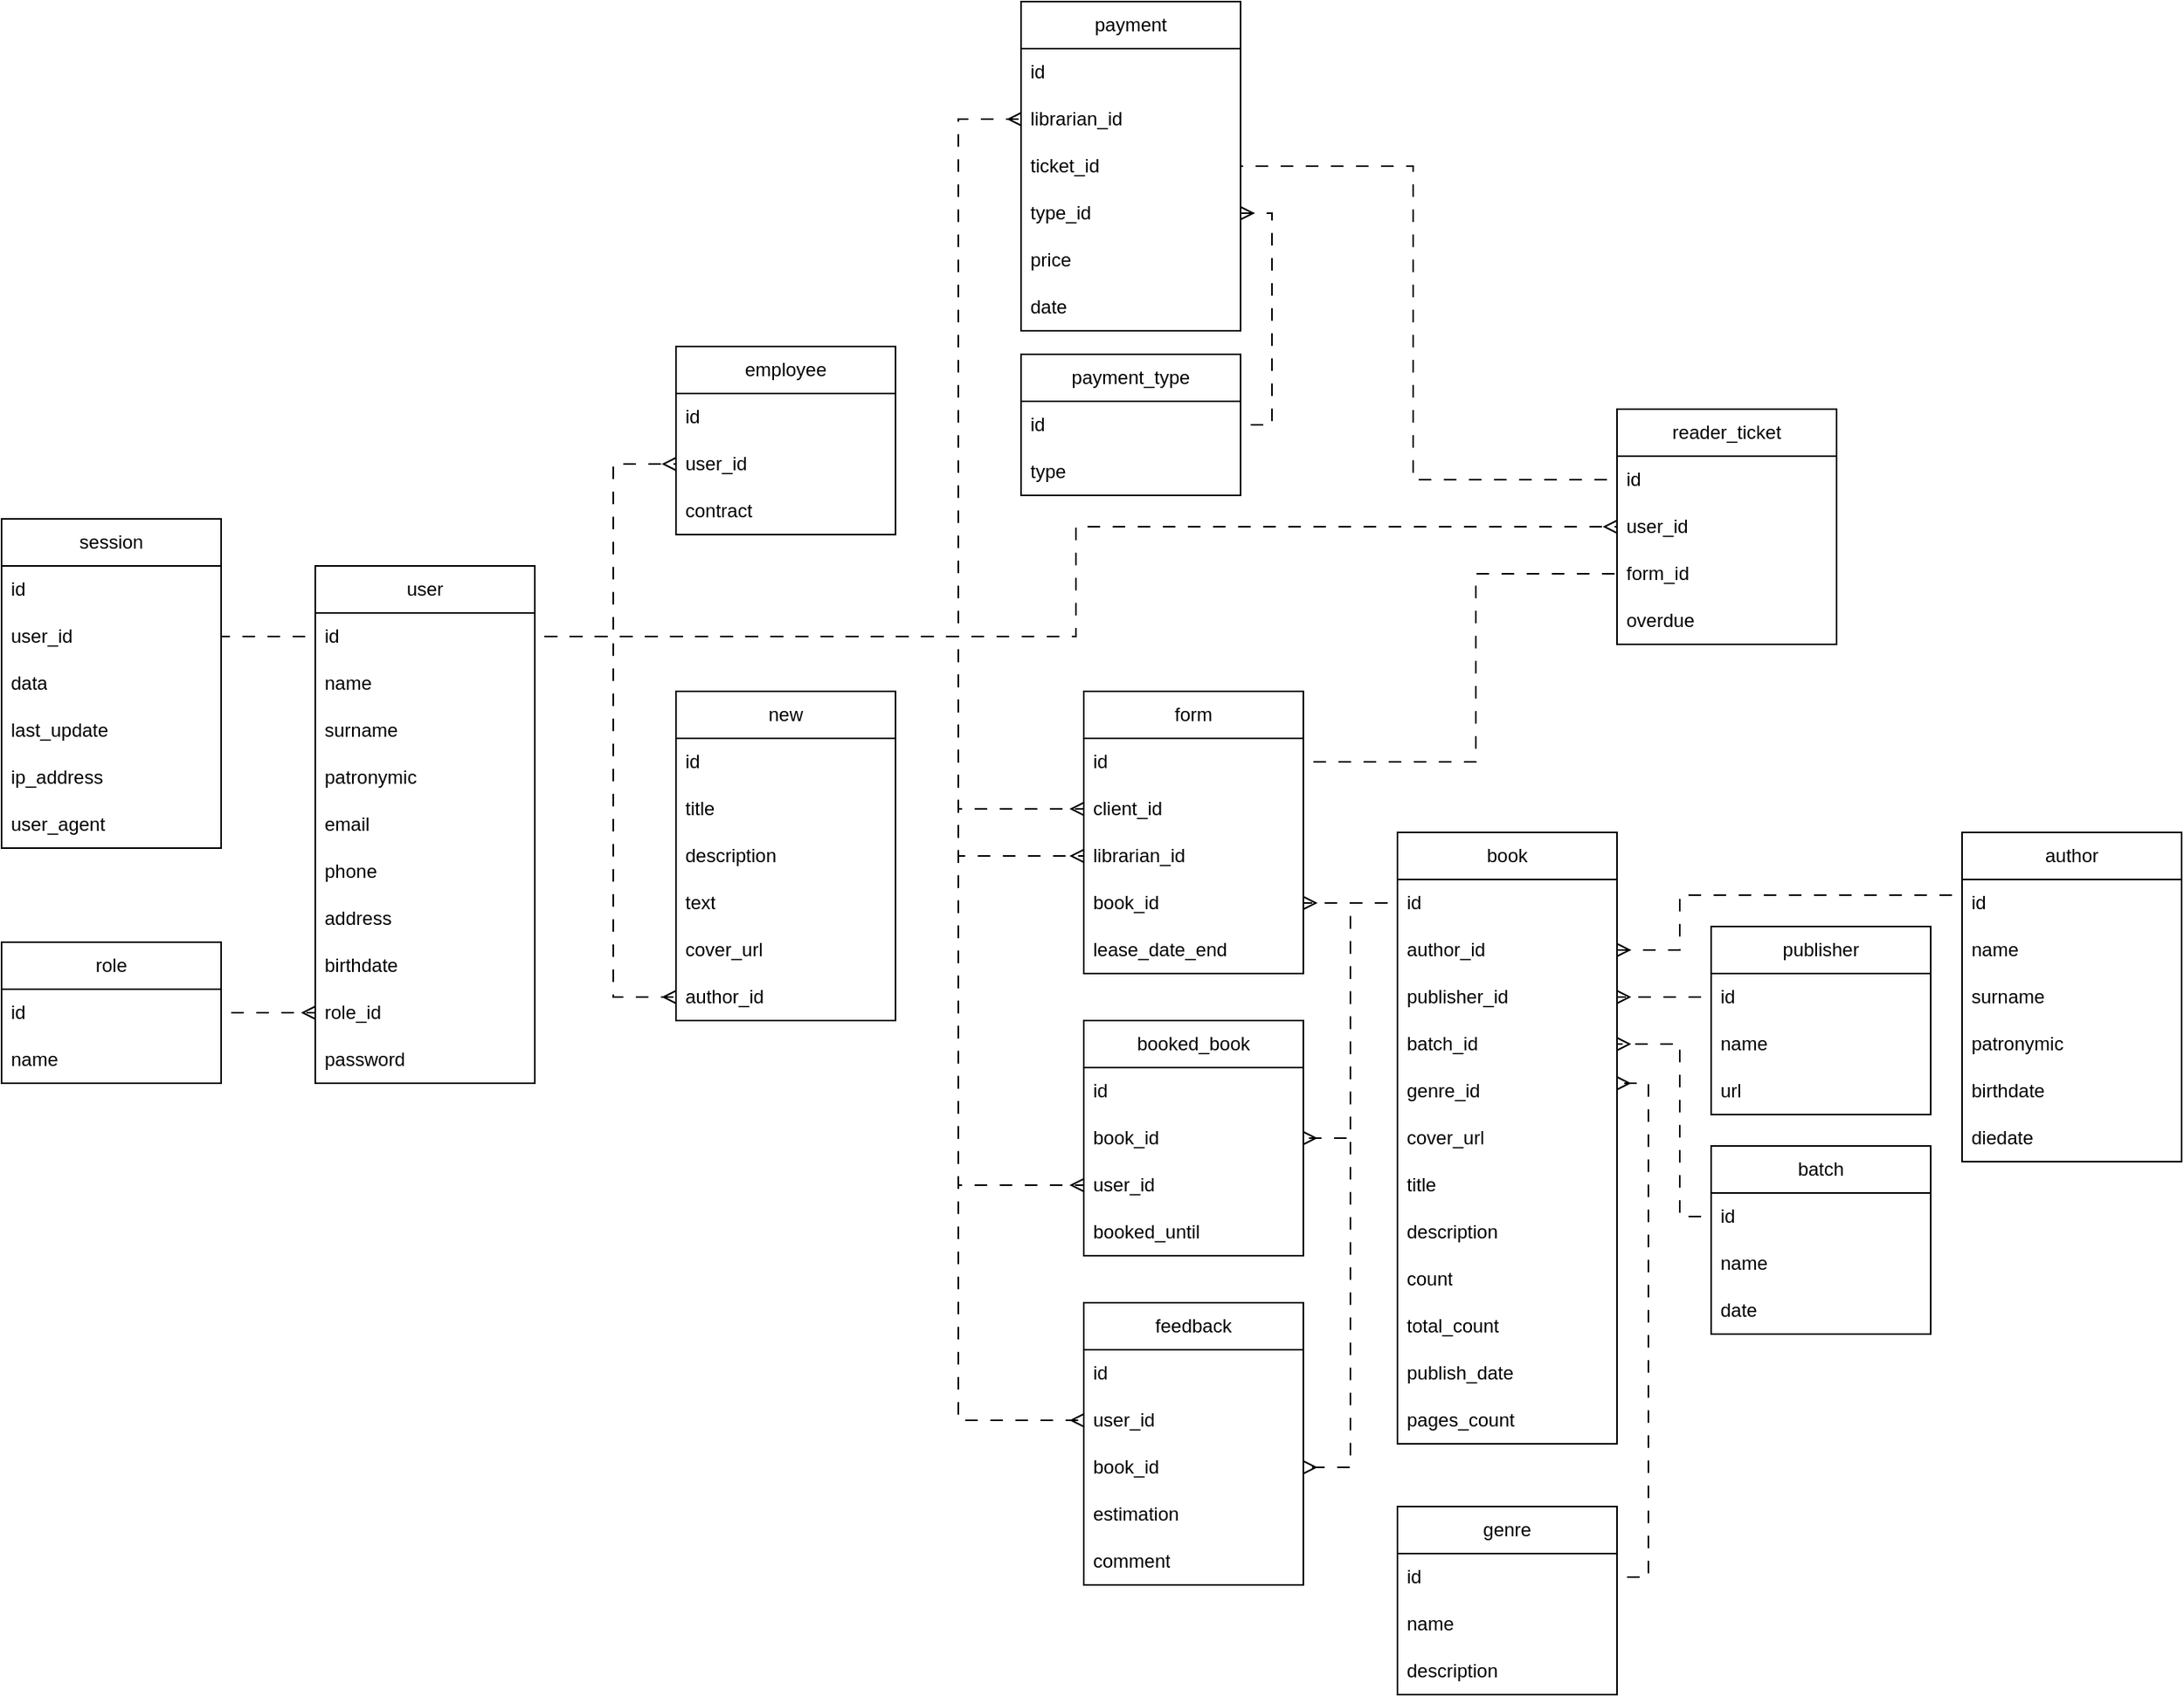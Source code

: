 <mxfile version="24.9.2">
  <diagram name="Страница — 1" id="x3DZr09e06USBemfQoxA">
    <mxGraphModel dx="2497" dy="1691" grid="1" gridSize="10" guides="1" tooltips="1" connect="1" arrows="1" fold="1" page="0" pageScale="1" pageWidth="827" pageHeight="1169" math="0" shadow="0">
      <root>
        <mxCell id="0" />
        <mxCell id="1" parent="0" />
        <mxCell id="3s7ZF_VTcSp_Qbl8WZX--1" value="user" style="swimlane;fontStyle=0;childLayout=stackLayout;horizontal=1;startSize=30;horizontalStack=0;resizeParent=1;resizeParentMax=0;resizeLast=0;collapsible=1;marginBottom=0;whiteSpace=wrap;html=1;" parent="1" vertex="1">
          <mxGeometry x="340" y="170" width="140" height="330" as="geometry" />
        </mxCell>
        <mxCell id="3s7ZF_VTcSp_Qbl8WZX--2" value="id" style="text;strokeColor=none;fillColor=none;align=left;verticalAlign=middle;spacingLeft=4;spacingRight=4;overflow=hidden;points=[[0,0.5],[1,0.5]];portConstraint=eastwest;rotatable=0;whiteSpace=wrap;html=1;" parent="3s7ZF_VTcSp_Qbl8WZX--1" vertex="1">
          <mxGeometry y="30" width="140" height="30" as="geometry" />
        </mxCell>
        <mxCell id="3s7ZF_VTcSp_Qbl8WZX--3" value="name" style="text;strokeColor=none;fillColor=none;align=left;verticalAlign=middle;spacingLeft=4;spacingRight=4;overflow=hidden;points=[[0,0.5],[1,0.5]];portConstraint=eastwest;rotatable=0;whiteSpace=wrap;html=1;" parent="3s7ZF_VTcSp_Qbl8WZX--1" vertex="1">
          <mxGeometry y="60" width="140" height="30" as="geometry" />
        </mxCell>
        <mxCell id="3s7ZF_VTcSp_Qbl8WZX--4" value="surname" style="text;strokeColor=none;fillColor=none;align=left;verticalAlign=middle;spacingLeft=4;spacingRight=4;overflow=hidden;points=[[0,0.5],[1,0.5]];portConstraint=eastwest;rotatable=0;whiteSpace=wrap;html=1;" parent="3s7ZF_VTcSp_Qbl8WZX--1" vertex="1">
          <mxGeometry y="90" width="140" height="30" as="geometry" />
        </mxCell>
        <mxCell id="3s7ZF_VTcSp_Qbl8WZX--5" value="patronymic" style="text;strokeColor=none;fillColor=none;align=left;verticalAlign=middle;spacingLeft=4;spacingRight=4;overflow=hidden;points=[[0,0.5],[1,0.5]];portConstraint=eastwest;rotatable=0;whiteSpace=wrap;html=1;" parent="3s7ZF_VTcSp_Qbl8WZX--1" vertex="1">
          <mxGeometry y="120" width="140" height="30" as="geometry" />
        </mxCell>
        <mxCell id="3s7ZF_VTcSp_Qbl8WZX--6" value="email" style="text;strokeColor=none;fillColor=none;align=left;verticalAlign=middle;spacingLeft=4;spacingRight=4;overflow=hidden;points=[[0,0.5],[1,0.5]];portConstraint=eastwest;rotatable=0;whiteSpace=wrap;html=1;" parent="3s7ZF_VTcSp_Qbl8WZX--1" vertex="1">
          <mxGeometry y="150" width="140" height="30" as="geometry" />
        </mxCell>
        <mxCell id="3s7ZF_VTcSp_Qbl8WZX--7" value="phone" style="text;strokeColor=none;fillColor=none;align=left;verticalAlign=middle;spacingLeft=4;spacingRight=4;overflow=hidden;points=[[0,0.5],[1,0.5]];portConstraint=eastwest;rotatable=0;whiteSpace=wrap;html=1;" parent="3s7ZF_VTcSp_Qbl8WZX--1" vertex="1">
          <mxGeometry y="180" width="140" height="30" as="geometry" />
        </mxCell>
        <mxCell id="3s7ZF_VTcSp_Qbl8WZX--8" value="address" style="text;strokeColor=none;fillColor=none;align=left;verticalAlign=middle;spacingLeft=4;spacingRight=4;overflow=hidden;points=[[0,0.5],[1,0.5]];portConstraint=eastwest;rotatable=0;whiteSpace=wrap;html=1;" parent="3s7ZF_VTcSp_Qbl8WZX--1" vertex="1">
          <mxGeometry y="210" width="140" height="30" as="geometry" />
        </mxCell>
        <mxCell id="3s7ZF_VTcSp_Qbl8WZX--68" value="birthdate" style="text;strokeColor=none;fillColor=none;align=left;verticalAlign=middle;spacingLeft=4;spacingRight=4;overflow=hidden;points=[[0,0.5],[1,0.5]];portConstraint=eastwest;rotatable=0;whiteSpace=wrap;html=1;" parent="3s7ZF_VTcSp_Qbl8WZX--1" vertex="1">
          <mxGeometry y="240" width="140" height="30" as="geometry" />
        </mxCell>
        <mxCell id="3s7ZF_VTcSp_Qbl8WZX--79" value="role_id" style="text;strokeColor=none;fillColor=none;align=left;verticalAlign=middle;spacingLeft=4;spacingRight=4;overflow=hidden;points=[[0,0.5],[1,0.5]];portConstraint=eastwest;rotatable=0;whiteSpace=wrap;html=1;" parent="3s7ZF_VTcSp_Qbl8WZX--1" vertex="1">
          <mxGeometry y="270" width="140" height="30" as="geometry" />
        </mxCell>
        <mxCell id="3s7ZF_VTcSp_Qbl8WZX--134" value="password" style="text;strokeColor=none;fillColor=none;align=left;verticalAlign=middle;spacingLeft=4;spacingRight=4;overflow=hidden;points=[[0,0.5],[1,0.5]];portConstraint=eastwest;rotatable=0;whiteSpace=wrap;html=1;" parent="3s7ZF_VTcSp_Qbl8WZX--1" vertex="1">
          <mxGeometry y="300" width="140" height="30" as="geometry" />
        </mxCell>
        <mxCell id="3s7ZF_VTcSp_Qbl8WZX--22" value="&lt;span style=&quot;white-space-collapse: preserve;&quot; data-src-align=&quot;0:12&quot; class=&quot;EzKURWReUAB5oZgtQNkl&quot;&gt;employee&lt;/span&gt;" style="swimlane;fontStyle=0;childLayout=stackLayout;horizontal=1;startSize=30;horizontalStack=0;resizeParent=1;resizeParentMax=0;resizeLast=0;collapsible=1;marginBottom=0;whiteSpace=wrap;html=1;" parent="1" vertex="1">
          <mxGeometry x="570" y="30" width="140" height="120" as="geometry" />
        </mxCell>
        <mxCell id="3s7ZF_VTcSp_Qbl8WZX--23" value="id" style="text;strokeColor=none;fillColor=none;align=left;verticalAlign=middle;spacingLeft=4;spacingRight=4;overflow=hidden;points=[[0,0.5],[1,0.5]];portConstraint=eastwest;rotatable=0;whiteSpace=wrap;html=1;" parent="3s7ZF_VTcSp_Qbl8WZX--22" vertex="1">
          <mxGeometry y="30" width="140" height="30" as="geometry" />
        </mxCell>
        <mxCell id="3s7ZF_VTcSp_Qbl8WZX--24" value="user_id" style="text;strokeColor=none;fillColor=none;align=left;verticalAlign=middle;spacingLeft=4;spacingRight=4;overflow=hidden;points=[[0,0.5],[1,0.5]];portConstraint=eastwest;rotatable=0;whiteSpace=wrap;html=1;" parent="3s7ZF_VTcSp_Qbl8WZX--22" vertex="1">
          <mxGeometry y="60" width="140" height="30" as="geometry" />
        </mxCell>
        <mxCell id="3s7ZF_VTcSp_Qbl8WZX--25" value="contract" style="text;strokeColor=none;fillColor=none;align=left;verticalAlign=middle;spacingLeft=4;spacingRight=4;overflow=hidden;points=[[0,0.5],[1,0.5]];portConstraint=eastwest;rotatable=0;whiteSpace=wrap;html=1;" parent="3s7ZF_VTcSp_Qbl8WZX--22" vertex="1">
          <mxGeometry y="90" width="140" height="30" as="geometry" />
        </mxCell>
        <mxCell id="3s7ZF_VTcSp_Qbl8WZX--28" value="book" style="swimlane;fontStyle=0;childLayout=stackLayout;horizontal=1;startSize=30;horizontalStack=0;resizeParent=1;resizeParentMax=0;resizeLast=0;collapsible=1;marginBottom=0;whiteSpace=wrap;html=1;" parent="1" vertex="1">
          <mxGeometry x="1030" y="340" width="140" height="390" as="geometry" />
        </mxCell>
        <mxCell id="3s7ZF_VTcSp_Qbl8WZX--29" value="id" style="text;strokeColor=none;fillColor=none;align=left;verticalAlign=middle;spacingLeft=4;spacingRight=4;overflow=hidden;points=[[0,0.5],[1,0.5]];portConstraint=eastwest;rotatable=0;whiteSpace=wrap;html=1;" parent="3s7ZF_VTcSp_Qbl8WZX--28" vertex="1">
          <mxGeometry y="30" width="140" height="30" as="geometry" />
        </mxCell>
        <mxCell id="3s7ZF_VTcSp_Qbl8WZX--32" value="author_id" style="text;strokeColor=none;fillColor=none;align=left;verticalAlign=middle;spacingLeft=4;spacingRight=4;overflow=hidden;points=[[0,0.5],[1,0.5]];portConstraint=eastwest;rotatable=0;whiteSpace=wrap;html=1;" parent="3s7ZF_VTcSp_Qbl8WZX--28" vertex="1">
          <mxGeometry y="60" width="140" height="30" as="geometry" />
        </mxCell>
        <mxCell id="3s7ZF_VTcSp_Qbl8WZX--33" value="publisher_id" style="text;strokeColor=none;fillColor=none;align=left;verticalAlign=middle;spacingLeft=4;spacingRight=4;overflow=hidden;points=[[0,0.5],[1,0.5]];portConstraint=eastwest;rotatable=0;whiteSpace=wrap;html=1;" parent="3s7ZF_VTcSp_Qbl8WZX--28" vertex="1">
          <mxGeometry y="90" width="140" height="30" as="geometry" />
        </mxCell>
        <mxCell id="4Bo3Z1-ON3qH_WdQcIwS-4" value="&lt;div style=&quot;text-align: center;&quot;&gt;&lt;span style=&quot;background-color: initial;&quot;&gt;batch_id&lt;/span&gt;&lt;/div&gt;" style="text;strokeColor=none;fillColor=none;align=left;verticalAlign=middle;spacingLeft=4;spacingRight=4;overflow=hidden;points=[[0,0.5],[1,0.5]];portConstraint=eastwest;rotatable=0;whiteSpace=wrap;html=1;" parent="3s7ZF_VTcSp_Qbl8WZX--28" vertex="1">
          <mxGeometry y="120" width="140" height="30" as="geometry" />
        </mxCell>
        <mxCell id="AqPp2Z95s11_soPEyo5p-47" value="&lt;span style=&quot;text-align: center; white-space-collapse: preserve;&quot;&gt;genre_id&lt;/span&gt;" style="text;strokeColor=none;fillColor=none;align=left;verticalAlign=middle;spacingLeft=4;spacingRight=4;overflow=hidden;points=[[0,0.5],[1,0.5]];portConstraint=eastwest;rotatable=0;whiteSpace=wrap;html=1;" parent="3s7ZF_VTcSp_Qbl8WZX--28" vertex="1">
          <mxGeometry y="150" width="140" height="30" as="geometry" />
        </mxCell>
        <mxCell id="3s7ZF_VTcSp_Qbl8WZX--103" value="cover_url" style="text;strokeColor=none;fillColor=none;align=left;verticalAlign=middle;spacingLeft=4;spacingRight=4;overflow=hidden;points=[[0,0.5],[1,0.5]];portConstraint=eastwest;rotatable=0;whiteSpace=wrap;html=1;" parent="3s7ZF_VTcSp_Qbl8WZX--28" vertex="1">
          <mxGeometry y="180" width="140" height="30" as="geometry" />
        </mxCell>
        <mxCell id="3s7ZF_VTcSp_Qbl8WZX--30" value="title" style="text;strokeColor=none;fillColor=none;align=left;verticalAlign=middle;spacingLeft=4;spacingRight=4;overflow=hidden;points=[[0,0.5],[1,0.5]];portConstraint=eastwest;rotatable=0;whiteSpace=wrap;html=1;" parent="3s7ZF_VTcSp_Qbl8WZX--28" vertex="1">
          <mxGeometry y="210" width="140" height="30" as="geometry" />
        </mxCell>
        <mxCell id="3s7ZF_VTcSp_Qbl8WZX--31" value="description" style="text;strokeColor=none;fillColor=none;align=left;verticalAlign=middle;spacingLeft=4;spacingRight=4;overflow=hidden;points=[[0,0.5],[1,0.5]];portConstraint=eastwest;rotatable=0;whiteSpace=wrap;html=1;" parent="3s7ZF_VTcSp_Qbl8WZX--28" vertex="1">
          <mxGeometry y="240" width="140" height="30" as="geometry" />
        </mxCell>
        <mxCell id="3s7ZF_VTcSp_Qbl8WZX--45" value="count" style="text;strokeColor=none;fillColor=none;align=left;verticalAlign=middle;spacingLeft=4;spacingRight=4;overflow=hidden;points=[[0,0.5],[1,0.5]];portConstraint=eastwest;rotatable=0;whiteSpace=wrap;html=1;" parent="3s7ZF_VTcSp_Qbl8WZX--28" vertex="1">
          <mxGeometry y="270" width="140" height="30" as="geometry" />
        </mxCell>
        <mxCell id="4Bo3Z1-ON3qH_WdQcIwS-11" value="total_count" style="text;strokeColor=none;fillColor=none;align=left;verticalAlign=middle;spacingLeft=4;spacingRight=4;overflow=hidden;points=[[0,0.5],[1,0.5]];portConstraint=eastwest;rotatable=0;whiteSpace=wrap;html=1;" parent="3s7ZF_VTcSp_Qbl8WZX--28" vertex="1">
          <mxGeometry y="300" width="140" height="30" as="geometry" />
        </mxCell>
        <mxCell id="4Bo3Z1-ON3qH_WdQcIwS-3" value="&lt;span style=&quot;text-align: center;&quot;&gt;publish_date&lt;/span&gt;" style="text;strokeColor=none;fillColor=none;align=left;verticalAlign=middle;spacingLeft=4;spacingRight=4;overflow=hidden;points=[[0,0.5],[1,0.5]];portConstraint=eastwest;rotatable=0;whiteSpace=wrap;html=1;" parent="3s7ZF_VTcSp_Qbl8WZX--28" vertex="1">
          <mxGeometry y="330" width="140" height="30" as="geometry" />
        </mxCell>
        <mxCell id="4Bo3Z1-ON3qH_WdQcIwS-1" value="pages_count" style="text;strokeColor=none;fillColor=none;align=left;verticalAlign=middle;spacingLeft=4;spacingRight=4;overflow=hidden;points=[[0,0.5],[1,0.5]];portConstraint=eastwest;rotatable=0;whiteSpace=wrap;html=1;" parent="3s7ZF_VTcSp_Qbl8WZX--28" vertex="1">
          <mxGeometry y="360" width="140" height="30" as="geometry" />
        </mxCell>
        <mxCell id="3s7ZF_VTcSp_Qbl8WZX--35" value="form" style="swimlane;fontStyle=0;childLayout=stackLayout;horizontal=1;startSize=30;horizontalStack=0;resizeParent=1;resizeParentMax=0;resizeLast=0;collapsible=1;marginBottom=0;whiteSpace=wrap;html=1;" parent="1" vertex="1">
          <mxGeometry x="830" y="250" width="140" height="180" as="geometry" />
        </mxCell>
        <mxCell id="3s7ZF_VTcSp_Qbl8WZX--36" value="id" style="text;strokeColor=none;fillColor=none;align=left;verticalAlign=middle;spacingLeft=4;spacingRight=4;overflow=hidden;points=[[0,0.5],[1,0.5]];portConstraint=eastwest;rotatable=0;whiteSpace=wrap;html=1;" parent="3s7ZF_VTcSp_Qbl8WZX--35" vertex="1">
          <mxGeometry y="30" width="140" height="30" as="geometry" />
        </mxCell>
        <mxCell id="3s7ZF_VTcSp_Qbl8WZX--42" value="client_id" style="text;strokeColor=none;fillColor=none;align=left;verticalAlign=middle;spacingLeft=4;spacingRight=4;overflow=hidden;points=[[0,0.5],[1,0.5]];portConstraint=eastwest;rotatable=0;whiteSpace=wrap;html=1;" parent="3s7ZF_VTcSp_Qbl8WZX--35" vertex="1">
          <mxGeometry y="60" width="140" height="30" as="geometry" />
        </mxCell>
        <mxCell id="3s7ZF_VTcSp_Qbl8WZX--59" value="&lt;span style=&quot;text-align: center; white-space-collapse: preserve;&quot;&gt;librarian_id&lt;/span&gt;" style="text;strokeColor=none;fillColor=none;align=left;verticalAlign=middle;spacingLeft=4;spacingRight=4;overflow=hidden;points=[[0,0.5],[1,0.5]];portConstraint=eastwest;rotatable=0;whiteSpace=wrap;html=1;" parent="3s7ZF_VTcSp_Qbl8WZX--35" vertex="1">
          <mxGeometry y="90" width="140" height="30" as="geometry" />
        </mxCell>
        <mxCell id="3s7ZF_VTcSp_Qbl8WZX--41" value="book_id" style="text;strokeColor=none;fillColor=none;align=left;verticalAlign=middle;spacingLeft=4;spacingRight=4;overflow=hidden;points=[[0,0.5],[1,0.5]];portConstraint=eastwest;rotatable=0;whiteSpace=wrap;html=1;" parent="3s7ZF_VTcSp_Qbl8WZX--35" vertex="1">
          <mxGeometry y="120" width="140" height="30" as="geometry" />
        </mxCell>
        <mxCell id="3s7ZF_VTcSp_Qbl8WZX--43" value="lease_date_end" style="text;strokeColor=none;fillColor=none;align=left;verticalAlign=middle;spacingLeft=4;spacingRight=4;overflow=hidden;points=[[0,0.5],[1,0.5]];portConstraint=eastwest;rotatable=0;whiteSpace=wrap;html=1;" parent="3s7ZF_VTcSp_Qbl8WZX--35" vertex="1">
          <mxGeometry y="150" width="140" height="30" as="geometry" />
        </mxCell>
        <mxCell id="3s7ZF_VTcSp_Qbl8WZX--47" style="edgeStyle=orthogonalEdgeStyle;rounded=0;orthogonalLoop=1;jettySize=auto;html=1;endArrow=ERmany;endFill=0;startArrow=none;startFill=0;flowAnimation=1;" parent="1" source="3s7ZF_VTcSp_Qbl8WZX--29" target="3s7ZF_VTcSp_Qbl8WZX--41" edge="1">
          <mxGeometry relative="1" as="geometry">
            <mxPoint x="1000" y="360" as="sourcePoint" />
          </mxGeometry>
        </mxCell>
        <mxCell id="3s7ZF_VTcSp_Qbl8WZX--48" value="&lt;span style=&quot;white-space-collapse: preserve;&quot; data-src-align=&quot;0:12&quot; class=&quot;EzKURWReUAB5oZgtQNkl&quot;&gt;reader_&lt;/span&gt;&lt;span style=&quot;white-space-collapse: preserve;&quot; data-src-align=&quot;13:5&quot; class=&quot;EzKURWReUAB5oZgtQNkl&quot;&gt;ticket&lt;/span&gt;" style="swimlane;fontStyle=0;childLayout=stackLayout;horizontal=1;startSize=30;horizontalStack=0;resizeParent=1;resizeParentMax=0;resizeLast=0;collapsible=1;marginBottom=0;whiteSpace=wrap;html=1;" parent="1" vertex="1">
          <mxGeometry x="1170" y="70" width="140" height="150" as="geometry" />
        </mxCell>
        <mxCell id="3s7ZF_VTcSp_Qbl8WZX--49" value="id" style="text;strokeColor=none;fillColor=none;align=left;verticalAlign=middle;spacingLeft=4;spacingRight=4;overflow=hidden;points=[[0,0.5],[1,0.5]];portConstraint=eastwest;rotatable=0;whiteSpace=wrap;html=1;" parent="3s7ZF_VTcSp_Qbl8WZX--48" vertex="1">
          <mxGeometry y="30" width="140" height="30" as="geometry" />
        </mxCell>
        <mxCell id="3s7ZF_VTcSp_Qbl8WZX--53" value="user_id" style="text;strokeColor=none;fillColor=none;align=left;verticalAlign=middle;spacingLeft=4;spacingRight=4;overflow=hidden;points=[[0,0.5],[1,0.5]];portConstraint=eastwest;rotatable=0;whiteSpace=wrap;html=1;" parent="3s7ZF_VTcSp_Qbl8WZX--48" vertex="1">
          <mxGeometry y="60" width="140" height="30" as="geometry" />
        </mxCell>
        <mxCell id="3s7ZF_VTcSp_Qbl8WZX--52" value="form_id" style="text;strokeColor=none;fillColor=none;align=left;verticalAlign=middle;spacingLeft=4;spacingRight=4;overflow=hidden;points=[[0,0.5],[1,0.5]];portConstraint=eastwest;rotatable=0;whiteSpace=wrap;html=1;" parent="3s7ZF_VTcSp_Qbl8WZX--48" vertex="1">
          <mxGeometry y="90" width="140" height="30" as="geometry" />
        </mxCell>
        <mxCell id="3s7ZF_VTcSp_Qbl8WZX--56" value="&lt;span style=&quot;white-space-collapse: preserve;&quot; data-src-align=&quot;0:11&quot; class=&quot;EzKURWReUAB5oZgtQNkl&quot;&gt;overdue&lt;/span&gt;" style="text;strokeColor=none;fillColor=none;align=left;verticalAlign=middle;spacingLeft=4;spacingRight=4;overflow=hidden;points=[[0,0.5],[1,0.5]];portConstraint=eastwest;rotatable=0;whiteSpace=wrap;html=1;" parent="3s7ZF_VTcSp_Qbl8WZX--48" vertex="1">
          <mxGeometry y="120" width="140" height="30" as="geometry" />
        </mxCell>
        <mxCell id="3s7ZF_VTcSp_Qbl8WZX--58" style="edgeStyle=orthogonalEdgeStyle;rounded=0;orthogonalLoop=1;jettySize=auto;html=1;endArrow=none;endFill=0;flowAnimation=1;" parent="1" source="3s7ZF_VTcSp_Qbl8WZX--36" target="3s7ZF_VTcSp_Qbl8WZX--52" edge="1">
          <mxGeometry relative="1" as="geometry">
            <Array as="points">
              <mxPoint x="1080" y="295" />
              <mxPoint x="1080" y="175" />
            </Array>
            <mxPoint x="1130" y="270" as="targetPoint" />
          </mxGeometry>
        </mxCell>
        <mxCell id="3s7ZF_VTcSp_Qbl8WZX--60" style="edgeStyle=orthogonalEdgeStyle;rounded=0;orthogonalLoop=1;jettySize=auto;html=1;endArrow=ERmany;endFill=0;flowAnimation=1;" parent="1" source="3s7ZF_VTcSp_Qbl8WZX--2" target="3s7ZF_VTcSp_Qbl8WZX--59" edge="1">
          <mxGeometry relative="1" as="geometry">
            <mxPoint x="560" y="210" as="sourcePoint" />
            <Array as="points">
              <mxPoint x="750" y="215" />
              <mxPoint x="750" y="355" />
            </Array>
          </mxGeometry>
        </mxCell>
        <mxCell id="3s7ZF_VTcSp_Qbl8WZX--61" value="author" style="swimlane;fontStyle=0;childLayout=stackLayout;horizontal=1;startSize=30;horizontalStack=0;resizeParent=1;resizeParentMax=0;resizeLast=0;collapsible=1;marginBottom=0;whiteSpace=wrap;html=1;" parent="1" vertex="1">
          <mxGeometry x="1390" y="340" width="140" height="210" as="geometry" />
        </mxCell>
        <mxCell id="3s7ZF_VTcSp_Qbl8WZX--62" value="id" style="text;strokeColor=none;fillColor=none;align=left;verticalAlign=middle;spacingLeft=4;spacingRight=4;overflow=hidden;points=[[0,0.5],[1,0.5]];portConstraint=eastwest;rotatable=0;whiteSpace=wrap;html=1;" parent="3s7ZF_VTcSp_Qbl8WZX--61" vertex="1">
          <mxGeometry y="30" width="140" height="30" as="geometry" />
        </mxCell>
        <mxCell id="3s7ZF_VTcSp_Qbl8WZX--63" value="name" style="text;strokeColor=none;fillColor=none;align=left;verticalAlign=middle;spacingLeft=4;spacingRight=4;overflow=hidden;points=[[0,0.5],[1,0.5]];portConstraint=eastwest;rotatable=0;whiteSpace=wrap;html=1;" parent="3s7ZF_VTcSp_Qbl8WZX--61" vertex="1">
          <mxGeometry y="60" width="140" height="30" as="geometry" />
        </mxCell>
        <mxCell id="3s7ZF_VTcSp_Qbl8WZX--64" value="surname" style="text;strokeColor=none;fillColor=none;align=left;verticalAlign=middle;spacingLeft=4;spacingRight=4;overflow=hidden;points=[[0,0.5],[1,0.5]];portConstraint=eastwest;rotatable=0;whiteSpace=wrap;html=1;" parent="3s7ZF_VTcSp_Qbl8WZX--61" vertex="1">
          <mxGeometry y="90" width="140" height="30" as="geometry" />
        </mxCell>
        <mxCell id="3s7ZF_VTcSp_Qbl8WZX--65" value="patronymic" style="text;strokeColor=none;fillColor=none;align=left;verticalAlign=middle;spacingLeft=4;spacingRight=4;overflow=hidden;points=[[0,0.5],[1,0.5]];portConstraint=eastwest;rotatable=0;whiteSpace=wrap;html=1;" parent="3s7ZF_VTcSp_Qbl8WZX--61" vertex="1">
          <mxGeometry y="120" width="140" height="30" as="geometry" />
        </mxCell>
        <mxCell id="3s7ZF_VTcSp_Qbl8WZX--69" value="birthdate" style="text;strokeColor=none;fillColor=none;align=left;verticalAlign=middle;spacingLeft=4;spacingRight=4;overflow=hidden;points=[[0,0.5],[1,0.5]];portConstraint=eastwest;rotatable=0;whiteSpace=wrap;html=1;" parent="3s7ZF_VTcSp_Qbl8WZX--61" vertex="1">
          <mxGeometry y="150" width="140" height="30" as="geometry" />
        </mxCell>
        <mxCell id="3s7ZF_VTcSp_Qbl8WZX--84" value="diedate" style="text;strokeColor=none;fillColor=none;align=left;verticalAlign=middle;spacingLeft=4;spacingRight=4;overflow=hidden;points=[[0,0.5],[1,0.5]];portConstraint=eastwest;rotatable=0;whiteSpace=wrap;html=1;" parent="3s7ZF_VTcSp_Qbl8WZX--61" vertex="1">
          <mxGeometry y="180" width="140" height="30" as="geometry" />
        </mxCell>
        <mxCell id="3s7ZF_VTcSp_Qbl8WZX--70" style="edgeStyle=orthogonalEdgeStyle;rounded=0;orthogonalLoop=1;jettySize=auto;html=1;endArrow=ERmany;endFill=0;startArrow=none;startFill=0;flowAnimation=1;" parent="1" source="3s7ZF_VTcSp_Qbl8WZX--62" target="3s7ZF_VTcSp_Qbl8WZX--32" edge="1">
          <mxGeometry relative="1" as="geometry">
            <Array as="points">
              <mxPoint x="1210" y="380" />
              <mxPoint x="1210" y="415" />
            </Array>
            <mxPoint x="1310" y="370" as="sourcePoint" />
          </mxGeometry>
        </mxCell>
        <mxCell id="3s7ZF_VTcSp_Qbl8WZX--71" value="publisher" style="swimlane;fontStyle=0;childLayout=stackLayout;horizontal=1;startSize=30;horizontalStack=0;resizeParent=1;resizeParentMax=0;resizeLast=0;collapsible=1;marginBottom=0;whiteSpace=wrap;html=1;" parent="1" vertex="1">
          <mxGeometry x="1230" y="400" width="140" height="120" as="geometry" />
        </mxCell>
        <mxCell id="3s7ZF_VTcSp_Qbl8WZX--72" value="id" style="text;strokeColor=none;fillColor=none;align=left;verticalAlign=middle;spacingLeft=4;spacingRight=4;overflow=hidden;points=[[0,0.5],[1,0.5]];portConstraint=eastwest;rotatable=0;whiteSpace=wrap;html=1;" parent="3s7ZF_VTcSp_Qbl8WZX--71" vertex="1">
          <mxGeometry y="30" width="140" height="30" as="geometry" />
        </mxCell>
        <mxCell id="3s7ZF_VTcSp_Qbl8WZX--81" value="name" style="text;strokeColor=none;fillColor=none;align=left;verticalAlign=middle;spacingLeft=4;spacingRight=4;overflow=hidden;points=[[0,0.5],[1,0.5]];portConstraint=eastwest;rotatable=0;whiteSpace=wrap;html=1;" parent="3s7ZF_VTcSp_Qbl8WZX--71" vertex="1">
          <mxGeometry y="60" width="140" height="30" as="geometry" />
        </mxCell>
        <mxCell id="3s7ZF_VTcSp_Qbl8WZX--82" value="url" style="text;strokeColor=none;fillColor=none;align=left;verticalAlign=middle;spacingLeft=4;spacingRight=4;overflow=hidden;points=[[0,0.5],[1,0.5]];portConstraint=eastwest;rotatable=0;whiteSpace=wrap;html=1;" parent="3s7ZF_VTcSp_Qbl8WZX--71" vertex="1">
          <mxGeometry y="90" width="140" height="30" as="geometry" />
        </mxCell>
        <mxCell id="3s7ZF_VTcSp_Qbl8WZX--83" style="edgeStyle=orthogonalEdgeStyle;rounded=0;orthogonalLoop=1;jettySize=auto;html=1;endArrow=ERmany;endFill=0;startArrow=none;startFill=0;flowAnimation=1;" parent="1" source="3s7ZF_VTcSp_Qbl8WZX--72" target="3s7ZF_VTcSp_Qbl8WZX--33" edge="1">
          <mxGeometry relative="1" as="geometry">
            <mxPoint x="1200" y="430" as="sourcePoint" />
          </mxGeometry>
        </mxCell>
        <mxCell id="3s7ZF_VTcSp_Qbl8WZX--85" value="&lt;span style=&quot;white-space-collapse: preserve;&quot;&gt;payment&lt;/span&gt;" style="swimlane;fontStyle=0;childLayout=stackLayout;horizontal=1;startSize=30;horizontalStack=0;resizeParent=1;resizeParentMax=0;resizeLast=0;collapsible=1;marginBottom=0;whiteSpace=wrap;html=1;" parent="1" vertex="1">
          <mxGeometry x="790" y="-190" width="140" height="210" as="geometry" />
        </mxCell>
        <mxCell id="3s7ZF_VTcSp_Qbl8WZX--86" value="id" style="text;strokeColor=none;fillColor=none;align=left;verticalAlign=middle;spacingLeft=4;spacingRight=4;overflow=hidden;points=[[0,0.5],[1,0.5]];portConstraint=eastwest;rotatable=0;whiteSpace=wrap;html=1;" parent="3s7ZF_VTcSp_Qbl8WZX--85" vertex="1">
          <mxGeometry y="30" width="140" height="30" as="geometry" />
        </mxCell>
        <mxCell id="3s7ZF_VTcSp_Qbl8WZX--92" value="&lt;span style=&quot;text-align: center; white-space-collapse: preserve;&quot;&gt;librarian_id&lt;/span&gt;" style="text;strokeColor=none;fillColor=none;align=left;verticalAlign=middle;spacingLeft=4;spacingRight=4;overflow=hidden;points=[[0,0.5],[1,0.5]];portConstraint=eastwest;rotatable=0;whiteSpace=wrap;html=1;" parent="3s7ZF_VTcSp_Qbl8WZX--85" vertex="1">
          <mxGeometry y="60" width="140" height="30" as="geometry" />
        </mxCell>
        <mxCell id="3s7ZF_VTcSp_Qbl8WZX--89" value="ticket_id" style="text;strokeColor=none;fillColor=none;align=left;verticalAlign=middle;spacingLeft=4;spacingRight=4;overflow=hidden;points=[[0,0.5],[1,0.5]];portConstraint=eastwest;rotatable=0;whiteSpace=wrap;html=1;" parent="3s7ZF_VTcSp_Qbl8WZX--85" vertex="1">
          <mxGeometry y="90" width="140" height="30" as="geometry" />
        </mxCell>
        <mxCell id="3s7ZF_VTcSp_Qbl8WZX--91" value="&lt;span style=&quot;white-space-collapse: preserve;&quot;&gt;type_id&lt;/span&gt;" style="text;strokeColor=none;fillColor=none;align=left;verticalAlign=middle;spacingLeft=4;spacingRight=4;overflow=hidden;points=[[0,0.5],[1,0.5]];portConstraint=eastwest;rotatable=0;whiteSpace=wrap;html=1;" parent="3s7ZF_VTcSp_Qbl8WZX--85" vertex="1">
          <mxGeometry y="120" width="140" height="30" as="geometry" />
        </mxCell>
        <mxCell id="3s7ZF_VTcSp_Qbl8WZX--55" value="price" style="text;strokeColor=none;fillColor=none;align=left;verticalAlign=middle;spacingLeft=4;spacingRight=4;overflow=hidden;points=[[0,0.5],[1,0.5]];portConstraint=eastwest;rotatable=0;whiteSpace=wrap;html=1;" parent="3s7ZF_VTcSp_Qbl8WZX--85" vertex="1">
          <mxGeometry y="150" width="140" height="30" as="geometry" />
        </mxCell>
        <mxCell id="3s7ZF_VTcSp_Qbl8WZX--102" value="date" style="text;strokeColor=none;fillColor=none;align=left;verticalAlign=middle;spacingLeft=4;spacingRight=4;overflow=hidden;points=[[0,0.5],[1,0.5]];portConstraint=eastwest;rotatable=0;whiteSpace=wrap;html=1;" parent="3s7ZF_VTcSp_Qbl8WZX--85" vertex="1">
          <mxGeometry y="180" width="140" height="30" as="geometry" />
        </mxCell>
        <mxCell id="3s7ZF_VTcSp_Qbl8WZX--93" value="&lt;span style=&quot;white-space-collapse: preserve;&quot;&gt;payment_type&lt;/span&gt;" style="swimlane;fontStyle=0;childLayout=stackLayout;horizontal=1;startSize=30;horizontalStack=0;resizeParent=1;resizeParentMax=0;resizeLast=0;collapsible=1;marginBottom=0;whiteSpace=wrap;html=1;" parent="1" vertex="1">
          <mxGeometry x="790" y="35" width="140" height="90" as="geometry" />
        </mxCell>
        <mxCell id="3s7ZF_VTcSp_Qbl8WZX--94" value="id" style="text;strokeColor=none;fillColor=none;align=left;verticalAlign=middle;spacingLeft=4;spacingRight=4;overflow=hidden;points=[[0,0.5],[1,0.5]];portConstraint=eastwest;rotatable=0;whiteSpace=wrap;html=1;" parent="3s7ZF_VTcSp_Qbl8WZX--93" vertex="1">
          <mxGeometry y="30" width="140" height="30" as="geometry" />
        </mxCell>
        <mxCell id="3s7ZF_VTcSp_Qbl8WZX--98" value="&lt;span style=&quot;white-space-collapse: preserve;&quot;&gt;type&lt;/span&gt;" style="text;strokeColor=none;fillColor=none;align=left;verticalAlign=middle;spacingLeft=4;spacingRight=4;overflow=hidden;points=[[0,0.5],[1,0.5]];portConstraint=eastwest;rotatable=0;whiteSpace=wrap;html=1;" parent="3s7ZF_VTcSp_Qbl8WZX--93" vertex="1">
          <mxGeometry y="60" width="140" height="30" as="geometry" />
        </mxCell>
        <mxCell id="3s7ZF_VTcSp_Qbl8WZX--99" style="edgeStyle=orthogonalEdgeStyle;rounded=0;orthogonalLoop=1;jettySize=auto;html=1;endArrow=none;endFill=0;flowAnimation=1;" parent="1" source="3s7ZF_VTcSp_Qbl8WZX--49" target="3s7ZF_VTcSp_Qbl8WZX--89" edge="1">
          <mxGeometry relative="1" as="geometry">
            <mxPoint x="1040" y="-85" as="sourcePoint" />
            <Array as="points">
              <mxPoint x="1040" y="115" />
              <mxPoint x="1040" y="-85" />
            </Array>
          </mxGeometry>
        </mxCell>
        <mxCell id="3s7ZF_VTcSp_Qbl8WZX--104" value="new" style="swimlane;fontStyle=0;childLayout=stackLayout;horizontal=1;startSize=30;horizontalStack=0;resizeParent=1;resizeParentMax=0;resizeLast=0;collapsible=1;marginBottom=0;whiteSpace=wrap;html=1;" parent="1" vertex="1">
          <mxGeometry x="570" y="250" width="140" height="210" as="geometry">
            <mxRectangle x="570" y="250" width="60" height="30" as="alternateBounds" />
          </mxGeometry>
        </mxCell>
        <mxCell id="3s7ZF_VTcSp_Qbl8WZX--105" value="id" style="text;strokeColor=none;fillColor=none;align=left;verticalAlign=middle;spacingLeft=4;spacingRight=4;overflow=hidden;points=[[0,0.5],[1,0.5]];portConstraint=eastwest;rotatable=0;whiteSpace=wrap;html=1;" parent="3s7ZF_VTcSp_Qbl8WZX--104" vertex="1">
          <mxGeometry y="30" width="140" height="30" as="geometry" />
        </mxCell>
        <mxCell id="3s7ZF_VTcSp_Qbl8WZX--106" value="title" style="text;strokeColor=none;fillColor=none;align=left;verticalAlign=middle;spacingLeft=4;spacingRight=4;overflow=hidden;points=[[0,0.5],[1,0.5]];portConstraint=eastwest;rotatable=0;whiteSpace=wrap;html=1;" parent="3s7ZF_VTcSp_Qbl8WZX--104" vertex="1">
          <mxGeometry y="60" width="140" height="30" as="geometry" />
        </mxCell>
        <mxCell id="3s7ZF_VTcSp_Qbl8WZX--107" value="description" style="text;strokeColor=none;fillColor=none;align=left;verticalAlign=middle;spacingLeft=4;spacingRight=4;overflow=hidden;points=[[0,0.5],[1,0.5]];portConstraint=eastwest;rotatable=0;whiteSpace=wrap;html=1;" parent="3s7ZF_VTcSp_Qbl8WZX--104" vertex="1">
          <mxGeometry y="90" width="140" height="30" as="geometry" />
        </mxCell>
        <mxCell id="3s7ZF_VTcSp_Qbl8WZX--108" value="text" style="text;strokeColor=none;fillColor=none;align=left;verticalAlign=middle;spacingLeft=4;spacingRight=4;overflow=hidden;points=[[0,0.5],[1,0.5]];portConstraint=eastwest;rotatable=0;whiteSpace=wrap;html=1;" parent="3s7ZF_VTcSp_Qbl8WZX--104" vertex="1">
          <mxGeometry y="120" width="140" height="30" as="geometry" />
        </mxCell>
        <mxCell id="3s7ZF_VTcSp_Qbl8WZX--109" value="cover_url" style="text;strokeColor=none;fillColor=none;align=left;verticalAlign=middle;spacingLeft=4;spacingRight=4;overflow=hidden;points=[[0,0.5],[1,0.5]];portConstraint=eastwest;rotatable=0;whiteSpace=wrap;html=1;" parent="3s7ZF_VTcSp_Qbl8WZX--104" vertex="1">
          <mxGeometry y="150" width="140" height="30" as="geometry" />
        </mxCell>
        <mxCell id="3s7ZF_VTcSp_Qbl8WZX--110" value="author_id" style="text;strokeColor=none;fillColor=none;align=left;verticalAlign=middle;spacingLeft=4;spacingRight=4;overflow=hidden;points=[[0,0.5],[1,0.5]];portConstraint=eastwest;rotatable=0;whiteSpace=wrap;html=1;" parent="3s7ZF_VTcSp_Qbl8WZX--104" vertex="1">
          <mxGeometry y="180" width="140" height="30" as="geometry" />
        </mxCell>
        <mxCell id="3s7ZF_VTcSp_Qbl8WZX--113" value="&lt;span style=&quot;white-space-collapse: preserve;&quot;&gt;session&lt;/span&gt;" style="swimlane;fontStyle=0;childLayout=stackLayout;horizontal=1;startSize=30;horizontalStack=0;resizeParent=1;resizeParentMax=0;resizeLast=0;collapsible=1;marginBottom=0;whiteSpace=wrap;html=1;" parent="1" vertex="1">
          <mxGeometry x="140" y="140" width="140" height="210" as="geometry" />
        </mxCell>
        <mxCell id="3s7ZF_VTcSp_Qbl8WZX--114" value="id" style="text;strokeColor=none;fillColor=none;align=left;verticalAlign=middle;spacingLeft=4;spacingRight=4;overflow=hidden;points=[[0,0.5],[1,0.5]];portConstraint=eastwest;rotatable=0;whiteSpace=wrap;html=1;" parent="3s7ZF_VTcSp_Qbl8WZX--113" vertex="1">
          <mxGeometry y="30" width="140" height="30" as="geometry" />
        </mxCell>
        <mxCell id="3s7ZF_VTcSp_Qbl8WZX--123" value="user_id" style="text;strokeColor=none;fillColor=none;align=left;verticalAlign=middle;spacingLeft=4;spacingRight=4;overflow=hidden;points=[[0,0.5],[1,0.5]];portConstraint=eastwest;rotatable=0;whiteSpace=wrap;html=1;" parent="3s7ZF_VTcSp_Qbl8WZX--113" vertex="1">
          <mxGeometry y="60" width="140" height="30" as="geometry" />
        </mxCell>
        <mxCell id="3s7ZF_VTcSp_Qbl8WZX--115" value="data" style="text;strokeColor=none;fillColor=none;align=left;verticalAlign=middle;spacingLeft=4;spacingRight=4;overflow=hidden;points=[[0,0.5],[1,0.5]];portConstraint=eastwest;rotatable=0;whiteSpace=wrap;html=1;" parent="3s7ZF_VTcSp_Qbl8WZX--113" vertex="1">
          <mxGeometry y="90" width="140" height="30" as="geometry" />
        </mxCell>
        <mxCell id="3s7ZF_VTcSp_Qbl8WZX--116" value="last_update" style="text;strokeColor=none;fillColor=none;align=left;verticalAlign=middle;spacingLeft=4;spacingRight=4;overflow=hidden;points=[[0,0.5],[1,0.5]];portConstraint=eastwest;rotatable=0;whiteSpace=wrap;html=1;" parent="3s7ZF_VTcSp_Qbl8WZX--113" vertex="1">
          <mxGeometry y="120" width="140" height="30" as="geometry" />
        </mxCell>
        <mxCell id="3s7ZF_VTcSp_Qbl8WZX--121" value="ip_address" style="text;strokeColor=none;fillColor=none;align=left;verticalAlign=middle;spacingLeft=4;spacingRight=4;overflow=hidden;points=[[0,0.5],[1,0.5]];portConstraint=eastwest;rotatable=0;whiteSpace=wrap;html=1;" parent="3s7ZF_VTcSp_Qbl8WZX--113" vertex="1">
          <mxGeometry y="150" width="140" height="30" as="geometry" />
        </mxCell>
        <mxCell id="3s7ZF_VTcSp_Qbl8WZX--122" value="user_agent" style="text;strokeColor=none;fillColor=none;align=left;verticalAlign=middle;spacingLeft=4;spacingRight=4;overflow=hidden;points=[[0,0.5],[1,0.5]];portConstraint=eastwest;rotatable=0;whiteSpace=wrap;html=1;" parent="3s7ZF_VTcSp_Qbl8WZX--113" vertex="1">
          <mxGeometry y="180" width="140" height="30" as="geometry" />
        </mxCell>
        <mxCell id="3s7ZF_VTcSp_Qbl8WZX--124" style="edgeStyle=orthogonalEdgeStyle;rounded=0;orthogonalLoop=1;jettySize=auto;html=1;endArrow=none;endFill=0;flowAnimation=1;" parent="1" source="3s7ZF_VTcSp_Qbl8WZX--2" target="3s7ZF_VTcSp_Qbl8WZX--123" edge="1">
          <mxGeometry relative="1" as="geometry">
            <mxPoint x="300" y="190" as="sourcePoint" />
          </mxGeometry>
        </mxCell>
        <mxCell id="3s7ZF_VTcSp_Qbl8WZX--126" style="edgeStyle=orthogonalEdgeStyle;rounded=0;orthogonalLoop=1;jettySize=auto;html=1;endArrow=ERmany;endFill=0;flowAnimation=1;" parent="1" source="3s7ZF_VTcSp_Qbl8WZX--2" target="3s7ZF_VTcSp_Qbl8WZX--24" edge="1">
          <mxGeometry relative="1" as="geometry">
            <Array as="points">
              <mxPoint x="530" y="215" />
              <mxPoint x="530" y="105" />
            </Array>
          </mxGeometry>
        </mxCell>
        <mxCell id="3s7ZF_VTcSp_Qbl8WZX--127" style="edgeStyle=orthogonalEdgeStyle;rounded=0;orthogonalLoop=1;jettySize=auto;html=1;endArrow=ERmany;endFill=0;flowAnimation=1;" parent="1" source="3s7ZF_VTcSp_Qbl8WZX--2" target="3s7ZF_VTcSp_Qbl8WZX--42" edge="1">
          <mxGeometry relative="1" as="geometry">
            <mxPoint x="490" y="225" as="sourcePoint" />
            <mxPoint x="840" y="365" as="targetPoint" />
            <Array as="points">
              <mxPoint x="750" y="215" />
              <mxPoint x="750" y="325" />
            </Array>
          </mxGeometry>
        </mxCell>
        <mxCell id="3s7ZF_VTcSp_Qbl8WZX--128" value="&lt;span style=&quot;white-space-collapse: preserve;&quot; data-src-align=&quot;0:12&quot; class=&quot;EzKURWReUAB5oZgtQNkl&quot;&gt;role&lt;/span&gt;" style="swimlane;fontStyle=0;childLayout=stackLayout;horizontal=1;startSize=30;horizontalStack=0;resizeParent=1;resizeParentMax=0;resizeLast=0;collapsible=1;marginBottom=0;whiteSpace=wrap;html=1;" parent="1" vertex="1">
          <mxGeometry x="140" y="410" width="140" height="90" as="geometry" />
        </mxCell>
        <mxCell id="3s7ZF_VTcSp_Qbl8WZX--129" value="id" style="text;strokeColor=none;fillColor=none;align=left;verticalAlign=middle;spacingLeft=4;spacingRight=4;overflow=hidden;points=[[0,0.5],[1,0.5]];portConstraint=eastwest;rotatable=0;whiteSpace=wrap;html=1;" parent="3s7ZF_VTcSp_Qbl8WZX--128" vertex="1">
          <mxGeometry y="30" width="140" height="30" as="geometry" />
        </mxCell>
        <mxCell id="3s7ZF_VTcSp_Qbl8WZX--130" value="name" style="text;strokeColor=none;fillColor=none;align=left;verticalAlign=middle;spacingLeft=4;spacingRight=4;overflow=hidden;points=[[0,0.5],[1,0.5]];portConstraint=eastwest;rotatable=0;whiteSpace=wrap;html=1;" parent="3s7ZF_VTcSp_Qbl8WZX--128" vertex="1">
          <mxGeometry y="60" width="140" height="30" as="geometry" />
        </mxCell>
        <mxCell id="3s7ZF_VTcSp_Qbl8WZX--133" style="edgeStyle=orthogonalEdgeStyle;rounded=0;orthogonalLoop=1;jettySize=auto;html=1;endArrow=ERmany;endFill=0;flowAnimation=1;" parent="1" source="3s7ZF_VTcSp_Qbl8WZX--2" target="3s7ZF_VTcSp_Qbl8WZX--92" edge="1">
          <mxGeometry relative="1" as="geometry">
            <mxPoint x="490" y="220" as="sourcePoint" />
            <mxPoint x="800" y="-135" as="targetPoint" />
            <Array as="points">
              <mxPoint x="750" y="215" />
              <mxPoint x="750" y="-115" />
            </Array>
          </mxGeometry>
        </mxCell>
        <mxCell id="AqPp2Z95s11_soPEyo5p-1" value="booked_book" style="swimlane;fontStyle=0;childLayout=stackLayout;horizontal=1;startSize=30;horizontalStack=0;resizeParent=1;resizeParentMax=0;resizeLast=0;collapsible=1;marginBottom=0;whiteSpace=wrap;html=1;" parent="1" vertex="1">
          <mxGeometry x="830" y="460" width="140" height="150" as="geometry" />
        </mxCell>
        <mxCell id="AqPp2Z95s11_soPEyo5p-2" value="id" style="text;strokeColor=none;fillColor=none;align=left;verticalAlign=middle;spacingLeft=4;spacingRight=4;overflow=hidden;points=[[0,0.5],[1,0.5]];portConstraint=eastwest;rotatable=0;whiteSpace=wrap;html=1;" parent="AqPp2Z95s11_soPEyo5p-1" vertex="1">
          <mxGeometry y="30" width="140" height="30" as="geometry" />
        </mxCell>
        <mxCell id="AqPp2Z95s11_soPEyo5p-3" value="book_id" style="text;strokeColor=none;fillColor=none;align=left;verticalAlign=middle;spacingLeft=4;spacingRight=4;overflow=hidden;points=[[0,0.5],[1,0.5]];portConstraint=eastwest;rotatable=0;whiteSpace=wrap;html=1;" parent="AqPp2Z95s11_soPEyo5p-1" vertex="1">
          <mxGeometry y="60" width="140" height="30" as="geometry" />
        </mxCell>
        <mxCell id="AqPp2Z95s11_soPEyo5p-4" value="user_id" style="text;strokeColor=none;fillColor=none;align=left;verticalAlign=middle;spacingLeft=4;spacingRight=4;overflow=hidden;points=[[0,0.5],[1,0.5]];portConstraint=eastwest;rotatable=0;whiteSpace=wrap;html=1;" parent="AqPp2Z95s11_soPEyo5p-1" vertex="1">
          <mxGeometry y="90" width="140" height="30" as="geometry" />
        </mxCell>
        <mxCell id="AqPp2Z95s11_soPEyo5p-8" value="&lt;span style=&quot;white-space-collapse: preserve;&quot; data-src-align=&quot;0:13&quot; class=&quot;EzKURWReUAB5oZgtQNkl&quot;&gt;booked_&lt;/span&gt;&lt;span style=&quot;white-space-collapse: preserve;&quot; data-src-align=&quot;14:2&quot; class=&quot;EzKURWReUAB5oZgtQNkl&quot;&gt;until&lt;/span&gt;" style="text;strokeColor=none;fillColor=none;align=left;verticalAlign=middle;spacingLeft=4;spacingRight=4;overflow=hidden;points=[[0,0.5],[1,0.5]];portConstraint=eastwest;rotatable=0;whiteSpace=wrap;html=1;" parent="AqPp2Z95s11_soPEyo5p-1" vertex="1">
          <mxGeometry y="120" width="140" height="30" as="geometry" />
        </mxCell>
        <mxCell id="AqPp2Z95s11_soPEyo5p-9" style="edgeStyle=orthogonalEdgeStyle;rounded=0;orthogonalLoop=1;jettySize=auto;html=1;endArrow=ERmany;endFill=0;flowAnimation=1;" parent="1" source="3s7ZF_VTcSp_Qbl8WZX--29" target="AqPp2Z95s11_soPEyo5p-3" edge="1">
          <mxGeometry relative="1" as="geometry" />
        </mxCell>
        <mxCell id="AqPp2Z95s11_soPEyo5p-10" style="edgeStyle=orthogonalEdgeStyle;rounded=0;orthogonalLoop=1;jettySize=auto;html=1;endArrow=ERmany;endFill=0;flowAnimation=1;" parent="1" source="3s7ZF_VTcSp_Qbl8WZX--2" target="AqPp2Z95s11_soPEyo5p-4" edge="1">
          <mxGeometry relative="1" as="geometry">
            <Array as="points">
              <mxPoint x="750" y="215" />
              <mxPoint x="750" y="565" />
            </Array>
          </mxGeometry>
        </mxCell>
        <mxCell id="AqPp2Z95s11_soPEyo5p-11" value="feedback" style="swimlane;fontStyle=0;childLayout=stackLayout;horizontal=1;startSize=30;horizontalStack=0;resizeParent=1;resizeParentMax=0;resizeLast=0;collapsible=1;marginBottom=0;whiteSpace=wrap;html=1;" parent="1" vertex="1">
          <mxGeometry x="830" y="640" width="140" height="180" as="geometry" />
        </mxCell>
        <mxCell id="AqPp2Z95s11_soPEyo5p-12" value="id" style="text;strokeColor=none;fillColor=none;align=left;verticalAlign=middle;spacingLeft=4;spacingRight=4;overflow=hidden;points=[[0,0.5],[1,0.5]];portConstraint=eastwest;rotatable=0;whiteSpace=wrap;html=1;" parent="AqPp2Z95s11_soPEyo5p-11" vertex="1">
          <mxGeometry y="30" width="140" height="30" as="geometry" />
        </mxCell>
        <mxCell id="AqPp2Z95s11_soPEyo5p-13" value="user_id" style="text;strokeColor=none;fillColor=none;align=left;verticalAlign=middle;spacingLeft=4;spacingRight=4;overflow=hidden;points=[[0,0.5],[1,0.5]];portConstraint=eastwest;rotatable=0;whiteSpace=wrap;html=1;" parent="AqPp2Z95s11_soPEyo5p-11" vertex="1">
          <mxGeometry y="60" width="140" height="30" as="geometry" />
        </mxCell>
        <mxCell id="AqPp2Z95s11_soPEyo5p-16" value="book_id" style="text;strokeColor=none;fillColor=none;align=left;verticalAlign=middle;spacingLeft=4;spacingRight=4;overflow=hidden;points=[[0,0.5],[1,0.5]];portConstraint=eastwest;rotatable=0;whiteSpace=wrap;html=1;" parent="AqPp2Z95s11_soPEyo5p-11" vertex="1">
          <mxGeometry y="90" width="140" height="30" as="geometry" />
        </mxCell>
        <mxCell id="AqPp2Z95s11_soPEyo5p-14" value="&lt;span style=&quot;white-space-collapse: preserve;&quot; data-src-align=&quot;0:6&quot; class=&quot;EzKURWReUAB5oZgtQNkl&quot;&gt;estimation&lt;/span&gt;" style="text;strokeColor=none;fillColor=none;align=left;verticalAlign=middle;spacingLeft=4;spacingRight=4;overflow=hidden;points=[[0,0.5],[1,0.5]];portConstraint=eastwest;rotatable=0;whiteSpace=wrap;html=1;" parent="AqPp2Z95s11_soPEyo5p-11" vertex="1">
          <mxGeometry y="120" width="140" height="30" as="geometry" />
        </mxCell>
        <mxCell id="AqPp2Z95s11_soPEyo5p-15" value="&lt;span style=&quot;white-space-collapse: preserve;&quot;&gt;comment&lt;/span&gt;" style="text;strokeColor=none;fillColor=none;align=left;verticalAlign=middle;spacingLeft=4;spacingRight=4;overflow=hidden;points=[[0,0.5],[1,0.5]];portConstraint=eastwest;rotatable=0;whiteSpace=wrap;html=1;" parent="AqPp2Z95s11_soPEyo5p-11" vertex="1">
          <mxGeometry y="150" width="140" height="30" as="geometry" />
        </mxCell>
        <mxCell id="AqPp2Z95s11_soPEyo5p-17" style="edgeStyle=orthogonalEdgeStyle;rounded=0;orthogonalLoop=1;jettySize=auto;html=1;endArrow=ERmany;endFill=0;flowAnimation=1;" parent="1" source="3s7ZF_VTcSp_Qbl8WZX--29" target="AqPp2Z95s11_soPEyo5p-16" edge="1">
          <mxGeometry relative="1" as="geometry" />
        </mxCell>
        <mxCell id="AqPp2Z95s11_soPEyo5p-18" style="edgeStyle=orthogonalEdgeStyle;rounded=0;orthogonalLoop=1;jettySize=auto;html=1;endArrow=ERmany;endFill=0;flowAnimation=1;" parent="1" source="3s7ZF_VTcSp_Qbl8WZX--2" target="AqPp2Z95s11_soPEyo5p-13" edge="1">
          <mxGeometry relative="1" as="geometry">
            <Array as="points">
              <mxPoint x="750" y="215" />
              <mxPoint x="750" y="715" />
            </Array>
          </mxGeometry>
        </mxCell>
        <mxCell id="AqPp2Z95s11_soPEyo5p-19" style="edgeStyle=orthogonalEdgeStyle;rounded=0;orthogonalLoop=1;jettySize=auto;html=1;flowAnimation=1;endArrow=ERmany;endFill=0;" parent="1" source="3s7ZF_VTcSp_Qbl8WZX--2" target="3s7ZF_VTcSp_Qbl8WZX--110" edge="1">
          <mxGeometry relative="1" as="geometry">
            <Array as="points">
              <mxPoint x="530" y="215" />
              <mxPoint x="530" y="445" />
            </Array>
          </mxGeometry>
        </mxCell>
        <mxCell id="AqPp2Z95s11_soPEyo5p-20" style="edgeStyle=orthogonalEdgeStyle;rounded=0;orthogonalLoop=1;jettySize=auto;html=1;flowAnimation=1;endArrow=ERmany;endFill=0;" parent="1" source="3s7ZF_VTcSp_Qbl8WZX--2" target="3s7ZF_VTcSp_Qbl8WZX--53" edge="1">
          <mxGeometry relative="1" as="geometry" />
        </mxCell>
        <mxCell id="AqPp2Z95s11_soPEyo5p-21" style="edgeStyle=orthogonalEdgeStyle;rounded=0;orthogonalLoop=1;jettySize=auto;html=1;endArrow=ERmany;endFill=0;flowAnimation=1;" parent="1" source="3s7ZF_VTcSp_Qbl8WZX--129" target="3s7ZF_VTcSp_Qbl8WZX--79" edge="1">
          <mxGeometry relative="1" as="geometry" />
        </mxCell>
        <mxCell id="AqPp2Z95s11_soPEyo5p-22" style="edgeStyle=orthogonalEdgeStyle;rounded=0;orthogonalLoop=1;jettySize=auto;html=1;endArrow=ERmany;endFill=0;flowAnimation=1;" parent="1" source="3s7ZF_VTcSp_Qbl8WZX--94" target="3s7ZF_VTcSp_Qbl8WZX--91" edge="1">
          <mxGeometry relative="1" as="geometry">
            <Array as="points">
              <mxPoint x="950" y="80" />
              <mxPoint x="950" y="-55" />
            </Array>
          </mxGeometry>
        </mxCell>
        <mxCell id="AqPp2Z95s11_soPEyo5p-42" value="&lt;span style=&quot;white-space-collapse: preserve;&quot; data-src-align=&quot;0:4&quot; class=&quot;EzKURWReUAB5oZgtQNkl&quot;&gt;genre&lt;/span&gt;" style="swimlane;fontStyle=0;childLayout=stackLayout;horizontal=1;startSize=30;horizontalStack=0;resizeParent=1;resizeParentMax=0;resizeLast=0;collapsible=1;marginBottom=0;whiteSpace=wrap;html=1;" parent="1" vertex="1">
          <mxGeometry x="1030" y="770" width="140" height="120" as="geometry">
            <mxRectangle x="570" y="250" width="60" height="30" as="alternateBounds" />
          </mxGeometry>
        </mxCell>
        <mxCell id="AqPp2Z95s11_soPEyo5p-43" value="id" style="text;strokeColor=none;fillColor=none;align=left;verticalAlign=middle;spacingLeft=4;spacingRight=4;overflow=hidden;points=[[0,0.5],[1,0.5]];portConstraint=eastwest;rotatable=0;whiteSpace=wrap;html=1;" parent="AqPp2Z95s11_soPEyo5p-42" vertex="1">
          <mxGeometry y="30" width="140" height="30" as="geometry" />
        </mxCell>
        <mxCell id="AqPp2Z95s11_soPEyo5p-44" value="name" style="text;strokeColor=none;fillColor=none;align=left;verticalAlign=middle;spacingLeft=4;spacingRight=4;overflow=hidden;points=[[0,0.5],[1,0.5]];portConstraint=eastwest;rotatable=0;whiteSpace=wrap;html=1;" parent="AqPp2Z95s11_soPEyo5p-42" vertex="1">
          <mxGeometry y="60" width="140" height="30" as="geometry" />
        </mxCell>
        <mxCell id="AqPp2Z95s11_soPEyo5p-45" value="description" style="text;strokeColor=none;fillColor=none;align=left;verticalAlign=middle;spacingLeft=4;spacingRight=4;overflow=hidden;points=[[0,0.5],[1,0.5]];portConstraint=eastwest;rotatable=0;whiteSpace=wrap;html=1;" parent="AqPp2Z95s11_soPEyo5p-42" vertex="1">
          <mxGeometry y="90" width="140" height="30" as="geometry" />
        </mxCell>
        <mxCell id="AqPp2Z95s11_soPEyo5p-46" style="edgeStyle=orthogonalEdgeStyle;rounded=0;orthogonalLoop=1;jettySize=auto;html=1;endArrow=ERmany;endFill=0;flowAnimation=1;" parent="1" source="AqPp2Z95s11_soPEyo5p-43" target="AqPp2Z95s11_soPEyo5p-47" edge="1">
          <mxGeometry relative="1" as="geometry">
            <mxPoint x="1190" y="610" as="targetPoint" />
            <Array as="points">
              <mxPoint x="1190" y="815" />
              <mxPoint x="1190" y="500" />
            </Array>
          </mxGeometry>
        </mxCell>
        <mxCell id="4Bo3Z1-ON3qH_WdQcIwS-6" value="batch" style="swimlane;fontStyle=0;childLayout=stackLayout;horizontal=1;startSize=30;horizontalStack=0;resizeParent=1;resizeParentMax=0;resizeLast=0;collapsible=1;marginBottom=0;whiteSpace=wrap;html=1;" parent="1" vertex="1">
          <mxGeometry x="1230" y="540" width="140" height="120" as="geometry" />
        </mxCell>
        <mxCell id="4Bo3Z1-ON3qH_WdQcIwS-7" value="id" style="text;strokeColor=none;fillColor=none;align=left;verticalAlign=middle;spacingLeft=4;spacingRight=4;overflow=hidden;points=[[0,0.5],[1,0.5]];portConstraint=eastwest;rotatable=0;whiteSpace=wrap;html=1;" parent="4Bo3Z1-ON3qH_WdQcIwS-6" vertex="1">
          <mxGeometry y="30" width="140" height="30" as="geometry" />
        </mxCell>
        <mxCell id="4Bo3Z1-ON3qH_WdQcIwS-8" value="name" style="text;strokeColor=none;fillColor=none;align=left;verticalAlign=middle;spacingLeft=4;spacingRight=4;overflow=hidden;points=[[0,0.5],[1,0.5]];portConstraint=eastwest;rotatable=0;whiteSpace=wrap;html=1;" parent="4Bo3Z1-ON3qH_WdQcIwS-6" vertex="1">
          <mxGeometry y="60" width="140" height="30" as="geometry" />
        </mxCell>
        <mxCell id="4Bo3Z1-ON3qH_WdQcIwS-9" value="date" style="text;strokeColor=none;fillColor=none;align=left;verticalAlign=middle;spacingLeft=4;spacingRight=4;overflow=hidden;points=[[0,0.5],[1,0.5]];portConstraint=eastwest;rotatable=0;whiteSpace=wrap;html=1;" parent="4Bo3Z1-ON3qH_WdQcIwS-6" vertex="1">
          <mxGeometry y="90" width="140" height="30" as="geometry" />
        </mxCell>
        <mxCell id="4Bo3Z1-ON3qH_WdQcIwS-10" style="edgeStyle=orthogonalEdgeStyle;rounded=0;orthogonalLoop=1;jettySize=auto;html=1;endArrow=ERmany;endFill=0;flowAnimation=1;" parent="1" source="4Bo3Z1-ON3qH_WdQcIwS-7" target="4Bo3Z1-ON3qH_WdQcIwS-4" edge="1">
          <mxGeometry relative="1" as="geometry">
            <Array as="points">
              <mxPoint x="1210" y="585" />
              <mxPoint x="1210" y="475" />
            </Array>
          </mxGeometry>
        </mxCell>
      </root>
    </mxGraphModel>
  </diagram>
</mxfile>
